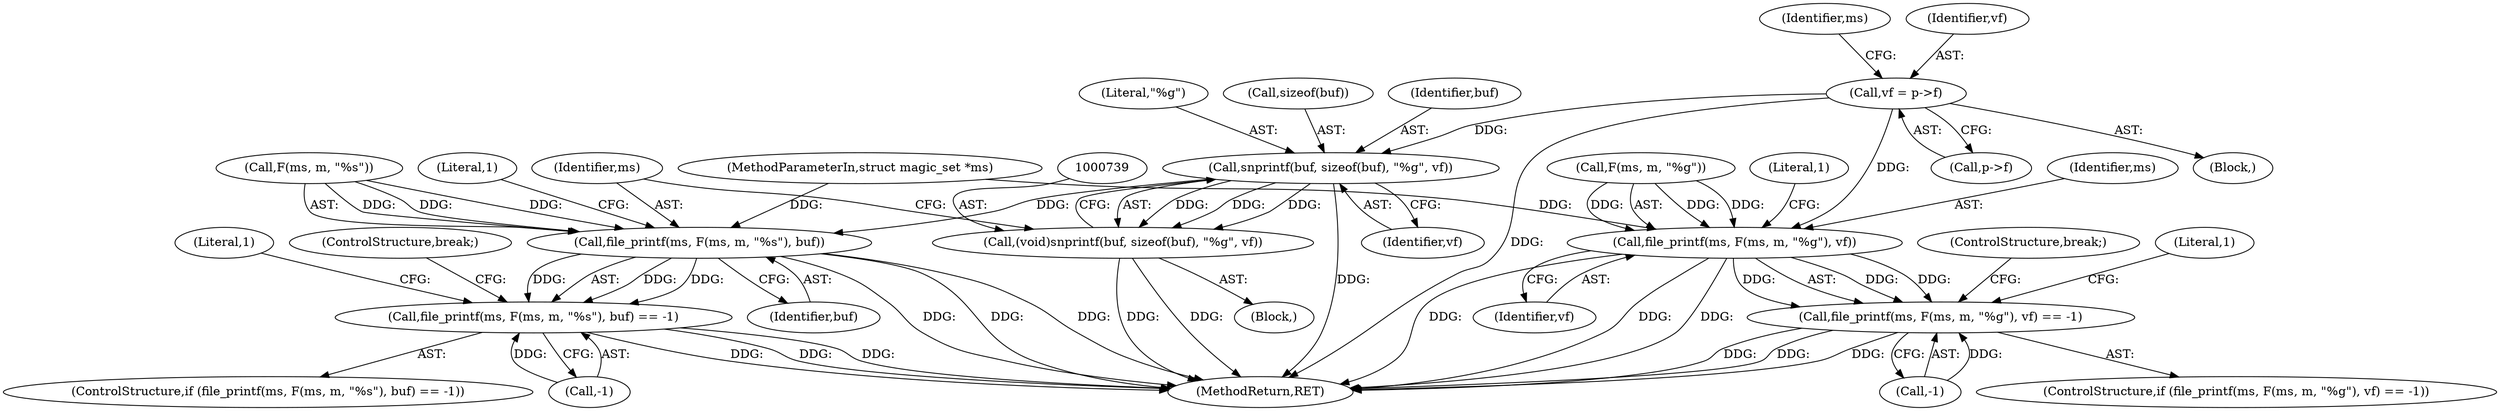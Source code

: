 digraph "0_file_4a284c89d6ef11aca34da65da7d673050a5ea320_5@pointer" {
"1000723" [label="(Call,vf = p->f)"];
"1000740" [label="(Call,snprintf(buf, sizeof(buf), \"%g\", vf))"];
"1000738" [label="(Call,(void)snprintf(buf, sizeof(buf), \"%g\", vf))"];
"1000748" [label="(Call,file_printf(ms, F(ms, m, \"%s\"), buf))"];
"1000747" [label="(Call,file_printf(ms, F(ms, m, \"%s\"), buf) == -1)"];
"1000764" [label="(Call,file_printf(ms, F(ms, m, \"%g\"), vf))"];
"1000763" [label="(Call,file_printf(ms, F(ms, m, \"%g\"), vf) == -1)"];
"1000125" [label="(Block,)"];
"1000730" [label="(Identifier,ms)"];
"1000763" [label="(Call,file_printf(ms, F(ms, m, \"%g\"), vf) == -1)"];
"1000741" [label="(Identifier,buf)"];
"1000749" [label="(Identifier,ms)"];
"1000756" [label="(Literal,1)"];
"1000772" [label="(Literal,1)"];
"1000771" [label="(Call,-1)"];
"1000760" [label="(ControlStructure,break;)"];
"1000745" [label="(Identifier,vf)"];
"1000759" [label="(Literal,1)"];
"1000765" [label="(Identifier,ms)"];
"1000723" [label="(Call,vf = p->f)"];
"1000776" [label="(ControlStructure,break;)"];
"1000766" [label="(Call,F(ms, m, \"%g\"))"];
"1000755" [label="(Call,-1)"];
"1000770" [label="(Identifier,vf)"];
"1000762" [label="(ControlStructure,if (file_printf(ms, F(ms, m, \"%g\"), vf) == -1))"];
"1000747" [label="(Call,file_printf(ms, F(ms, m, \"%s\"), buf) == -1)"];
"1001022" [label="(MethodReturn,RET)"];
"1000744" [label="(Literal,\"%g\")"];
"1000754" [label="(Identifier,buf)"];
"1000750" [label="(Call,F(ms, m, \"%s\"))"];
"1000738" [label="(Call,(void)snprintf(buf, sizeof(buf), \"%g\", vf))"];
"1000724" [label="(Identifier,vf)"];
"1000775" [label="(Literal,1)"];
"1000740" [label="(Call,snprintf(buf, sizeof(buf), \"%g\", vf))"];
"1000746" [label="(ControlStructure,if (file_printf(ms, F(ms, m, \"%s\"), buf) == -1))"];
"1000764" [label="(Call,file_printf(ms, F(ms, m, \"%g\"), vf))"];
"1000732" [label="(Block,)"];
"1000725" [label="(Call,p->f)"];
"1000102" [label="(MethodParameterIn,struct magic_set *ms)"];
"1000748" [label="(Call,file_printf(ms, F(ms, m, \"%s\"), buf))"];
"1000742" [label="(Call,sizeof(buf))"];
"1000723" -> "1000125"  [label="AST: "];
"1000723" -> "1000725"  [label="CFG: "];
"1000724" -> "1000723"  [label="AST: "];
"1000725" -> "1000723"  [label="AST: "];
"1000730" -> "1000723"  [label="CFG: "];
"1000723" -> "1001022"  [label="DDG: "];
"1000723" -> "1000740"  [label="DDG: "];
"1000723" -> "1000764"  [label="DDG: "];
"1000740" -> "1000738"  [label="AST: "];
"1000740" -> "1000745"  [label="CFG: "];
"1000741" -> "1000740"  [label="AST: "];
"1000742" -> "1000740"  [label="AST: "];
"1000744" -> "1000740"  [label="AST: "];
"1000745" -> "1000740"  [label="AST: "];
"1000738" -> "1000740"  [label="CFG: "];
"1000740" -> "1001022"  [label="DDG: "];
"1000740" -> "1000738"  [label="DDG: "];
"1000740" -> "1000738"  [label="DDG: "];
"1000740" -> "1000738"  [label="DDG: "];
"1000740" -> "1000748"  [label="DDG: "];
"1000738" -> "1000732"  [label="AST: "];
"1000739" -> "1000738"  [label="AST: "];
"1000749" -> "1000738"  [label="CFG: "];
"1000738" -> "1001022"  [label="DDG: "];
"1000738" -> "1001022"  [label="DDG: "];
"1000748" -> "1000747"  [label="AST: "];
"1000748" -> "1000754"  [label="CFG: "];
"1000749" -> "1000748"  [label="AST: "];
"1000750" -> "1000748"  [label="AST: "];
"1000754" -> "1000748"  [label="AST: "];
"1000756" -> "1000748"  [label="CFG: "];
"1000748" -> "1001022"  [label="DDG: "];
"1000748" -> "1001022"  [label="DDG: "];
"1000748" -> "1001022"  [label="DDG: "];
"1000748" -> "1000747"  [label="DDG: "];
"1000748" -> "1000747"  [label="DDG: "];
"1000748" -> "1000747"  [label="DDG: "];
"1000750" -> "1000748"  [label="DDG: "];
"1000750" -> "1000748"  [label="DDG: "];
"1000750" -> "1000748"  [label="DDG: "];
"1000102" -> "1000748"  [label="DDG: "];
"1000747" -> "1000746"  [label="AST: "];
"1000747" -> "1000755"  [label="CFG: "];
"1000755" -> "1000747"  [label="AST: "];
"1000759" -> "1000747"  [label="CFG: "];
"1000760" -> "1000747"  [label="CFG: "];
"1000747" -> "1001022"  [label="DDG: "];
"1000747" -> "1001022"  [label="DDG: "];
"1000747" -> "1001022"  [label="DDG: "];
"1000755" -> "1000747"  [label="DDG: "];
"1000764" -> "1000763"  [label="AST: "];
"1000764" -> "1000770"  [label="CFG: "];
"1000765" -> "1000764"  [label="AST: "];
"1000766" -> "1000764"  [label="AST: "];
"1000770" -> "1000764"  [label="AST: "];
"1000772" -> "1000764"  [label="CFG: "];
"1000764" -> "1001022"  [label="DDG: "];
"1000764" -> "1001022"  [label="DDG: "];
"1000764" -> "1001022"  [label="DDG: "];
"1000764" -> "1000763"  [label="DDG: "];
"1000764" -> "1000763"  [label="DDG: "];
"1000764" -> "1000763"  [label="DDG: "];
"1000766" -> "1000764"  [label="DDG: "];
"1000766" -> "1000764"  [label="DDG: "];
"1000766" -> "1000764"  [label="DDG: "];
"1000102" -> "1000764"  [label="DDG: "];
"1000763" -> "1000762"  [label="AST: "];
"1000763" -> "1000771"  [label="CFG: "];
"1000771" -> "1000763"  [label="AST: "];
"1000775" -> "1000763"  [label="CFG: "];
"1000776" -> "1000763"  [label="CFG: "];
"1000763" -> "1001022"  [label="DDG: "];
"1000763" -> "1001022"  [label="DDG: "];
"1000763" -> "1001022"  [label="DDG: "];
"1000771" -> "1000763"  [label="DDG: "];
}
